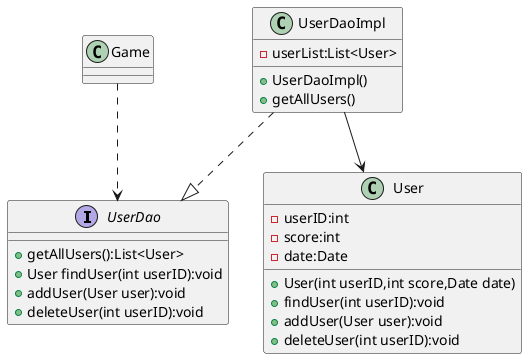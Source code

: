 @startuml
'https://plantuml.com/class-diagram

interface UserDao{
    +getAllUsers():List<User>
    +User findUser(int userID):void
    +addUser(User user):void
    +deleteUser(int userID):void
}

UserDaoImpl ..|>UserDao
class UserDaoImpl{
    -userList:List<User>
     +UserDaoImpl()
     +getAllUsers()
}
UserDaoImpl-->User
class User{
    -userID:int
    -score:int
    -date:Date
    +User(int userID,int score,Date date)
    +findUser(int userID):void
    +addUser(User user):void
    +deleteUser(int userID):void
}

Game ..> UserDao

@enduml